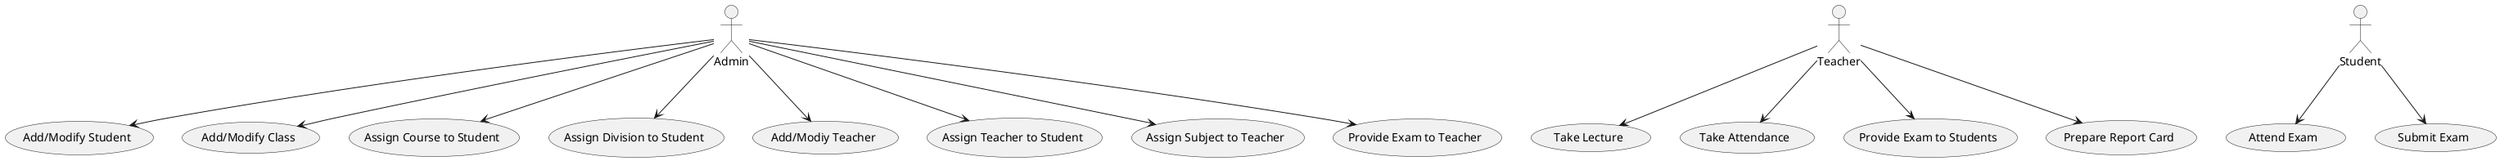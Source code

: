 @startuml
:Admin: as admin
:Teacher: as teacher
:Student: as student

admin --> (Add/Modify Student)
admin --> (Add/Modify Class)
admin --> (Assign Course to Student)
admin --> (Assign Division to Student)
admin --> (Add/Modiy Teacher)
admin --> (Assign Teacher to Student)
admin --> (Assign Subject to Teacher)
admin --> (Provide Exam to Teacher)

teacher --> (Take Lecture)
teacher --> (Take Attendance)
teacher --> (Provide Exam to Students)
teacher --> (Prepare Report Card)

student --> (Attend Exam)
student --> (Submit Exam)

@enduml
